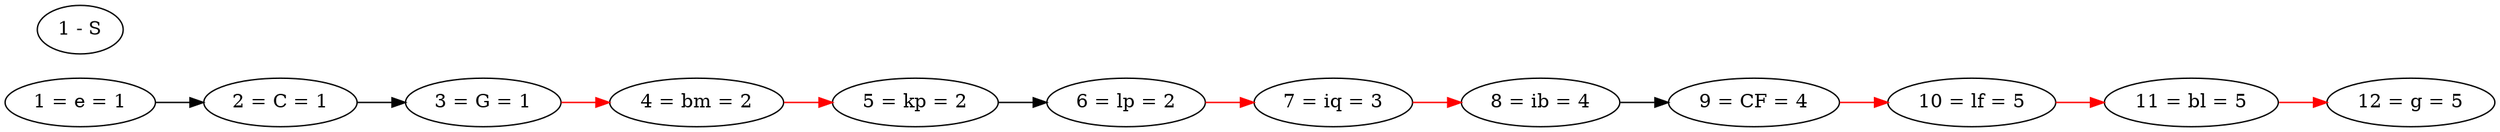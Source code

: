 digraph start_chain_multi_01 {

  # Zone traversal requiring quest item.
  # traversal: [1, 4]
  # traversal: [2, 4]


  # Weirdly, if you specify horizontal direction, you
  #   have to put the new nodes before the old nodes.
  rankdir="LR";


  # New node relations.
  "1 = e = 1"   -> "2 = C = 1"
  "2 = C = 1"   -> "3 = G = 1"
  "3 = G = 1"   -> "4 = bm = 2" [color = red]
  "4 = bm = 2"  -> "5 = kp = 2" [color = red]
  "5 = kp = 2"  -> "6 = lp = 2"
  "6 = lp = 2"  -> "7 = iq = 3" [color = red]
  "7 = iq = 3"  -> "8 = ib = 4" [color = red]
  "8 = ib = 4"  -> "9 = CF = 4"
  "9 = CF = 4"  -> "10 = lf = 5" [color = red]
  "10 = lf = 5" -> "11 = bl = 5" [color = red]
  "11 = bl = 5" -> "12 = g = 5" [color = red]


  # Old node relations.
  "1 - S"


}
